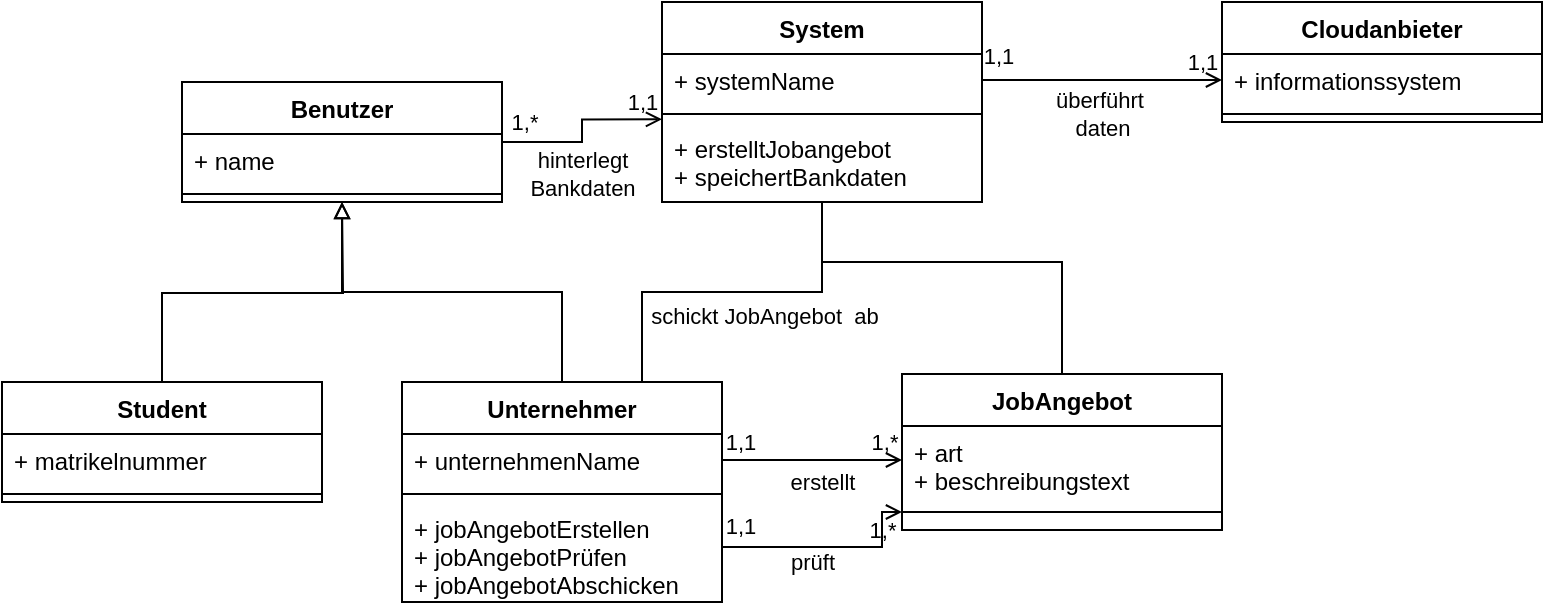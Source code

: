 <mxfile version="20.6.0" type="github"><diagram id="u-QhjEYaQTupRWK0wQxs" name="Seite-1"><mxGraphModel dx="1173" dy="627" grid="1" gridSize="10" guides="1" tooltips="1" connect="1" arrows="1" fold="1" page="1" pageScale="1" pageWidth="827" pageHeight="1169" math="0" shadow="0"><root><mxCell id="0"/><mxCell id="1" parent="0"/><mxCell id="4yqDPy3v0knVBKzFPeT7-49" style="edgeStyle=orthogonalEdgeStyle;rounded=0;orthogonalLoop=1;jettySize=auto;html=1;exitX=1;exitY=0.5;exitDx=0;exitDy=0;entryX=0;entryY=-0.033;entryDx=0;entryDy=0;entryPerimeter=0;strokeColor=default;strokeWidth=1;endArrow=open;endFill=0;" edge="1" parent="1" source="4yqDPy3v0knVBKzFPeT7-1" target="4yqDPy3v0knVBKzFPeT7-37"><mxGeometry relative="1" as="geometry"/></mxCell><mxCell id="4yqDPy3v0knVBKzFPeT7-50" value="hinterlegt &lt;br&gt;Bankdaten" style="edgeLabel;html=1;align=center;verticalAlign=middle;resizable=0;points=[];" vertex="1" connectable="0" parent="4yqDPy3v0knVBKzFPeT7-49"><mxGeometry x="-0.176" relative="1" as="geometry"><mxPoint x="2" y="16" as="offset"/></mxGeometry></mxCell><mxCell id="4yqDPy3v0knVBKzFPeT7-51" value="1,*" style="edgeLabel;html=1;align=center;verticalAlign=middle;resizable=0;points=[];" vertex="1" connectable="0" parent="4yqDPy3v0knVBKzFPeT7-49"><mxGeometry x="-0.77" y="2" relative="1" as="geometry"><mxPoint y="-8" as="offset"/></mxGeometry></mxCell><mxCell id="4yqDPy3v0knVBKzFPeT7-52" value="1,1" style="edgeLabel;html=1;align=center;verticalAlign=middle;resizable=0;points=[];labelBackgroundColor=none;" vertex="1" connectable="0" parent="4yqDPy3v0knVBKzFPeT7-49"><mxGeometry x="0.77" relative="1" as="geometry"><mxPoint y="-9" as="offset"/></mxGeometry></mxCell><mxCell id="4yqDPy3v0knVBKzFPeT7-1" value="Benutzer" style="swimlane;fontStyle=1;align=center;verticalAlign=top;childLayout=stackLayout;horizontal=1;startSize=26;horizontalStack=0;resizeParent=1;resizeParentMax=0;resizeLast=0;collapsible=1;marginBottom=0;" vertex="1" parent="1"><mxGeometry x="110" y="190" width="160" height="60" as="geometry"/></mxCell><mxCell id="4yqDPy3v0knVBKzFPeT7-2" value="+ name" style="text;strokeColor=none;fillColor=none;align=left;verticalAlign=top;spacingLeft=4;spacingRight=4;overflow=hidden;rotatable=0;points=[[0,0.5],[1,0.5]];portConstraint=eastwest;" vertex="1" parent="4yqDPy3v0knVBKzFPeT7-1"><mxGeometry y="26" width="160" height="26" as="geometry"/></mxCell><mxCell id="4yqDPy3v0knVBKzFPeT7-3" value="" style="line;strokeWidth=1;fillColor=none;align=left;verticalAlign=middle;spacingTop=-1;spacingLeft=3;spacingRight=3;rotatable=0;labelPosition=right;points=[];portConstraint=eastwest;strokeColor=inherit;" vertex="1" parent="4yqDPy3v0knVBKzFPeT7-1"><mxGeometry y="52" width="160" height="8" as="geometry"/></mxCell><mxCell id="4yqDPy3v0knVBKzFPeT7-14" style="edgeStyle=orthogonalEdgeStyle;rounded=0;orthogonalLoop=1;jettySize=auto;html=1;exitX=0.5;exitY=0;exitDx=0;exitDy=0;entryX=0.5;entryY=1;entryDx=0;entryDy=0;endArrow=block;endFill=0;" edge="1" parent="1" source="4yqDPy3v0knVBKzFPeT7-5" target="4yqDPy3v0knVBKzFPeT7-1"><mxGeometry relative="1" as="geometry"/></mxCell><mxCell id="4yqDPy3v0knVBKzFPeT7-30" style="edgeStyle=orthogonalEdgeStyle;rounded=0;orthogonalLoop=1;jettySize=auto;html=1;exitX=1;exitY=0.75;exitDx=0;exitDy=0;endArrow=open;endFill=0;" edge="1" parent="1" source="4yqDPy3v0knVBKzFPeT7-5" target="4yqDPy3v0knVBKzFPeT7-21"><mxGeometry relative="1" as="geometry"><Array as="points"><mxPoint x="460" y="423"/><mxPoint x="460" y="405"/></Array></mxGeometry></mxCell><mxCell id="4yqDPy3v0knVBKzFPeT7-31" value="prüft" style="edgeLabel;html=1;align=center;verticalAlign=middle;resizable=0;points=[];" vertex="1" connectable="0" parent="4yqDPy3v0knVBKzFPeT7-30"><mxGeometry x="-0.167" relative="1" as="geometry"><mxPoint y="7" as="offset"/></mxGeometry></mxCell><mxCell id="4yqDPy3v0knVBKzFPeT7-38" style="edgeStyle=orthogonalEdgeStyle;rounded=0;orthogonalLoop=1;jettySize=auto;html=1;exitX=0.75;exitY=0;exitDx=0;exitDy=0;entryX=0.5;entryY=1;entryDx=0;entryDy=0;entryPerimeter=0;endArrow=none;endFill=0;" edge="1" parent="1" source="4yqDPy3v0knVBKzFPeT7-5" target="4yqDPy3v0knVBKzFPeT7-37"><mxGeometry relative="1" as="geometry"/></mxCell><mxCell id="4yqDPy3v0knVBKzFPeT7-39" value="schickt JobAngebot&amp;nbsp; ab" style="edgeLabel;html=1;align=center;verticalAlign=middle;resizable=0;points=[];" vertex="1" connectable="0" parent="4yqDPy3v0knVBKzFPeT7-38"><mxGeometry x="-0.101" y="1" relative="1" as="geometry"><mxPoint x="25" y="13" as="offset"/></mxGeometry></mxCell><mxCell id="4yqDPy3v0knVBKzFPeT7-5" value="Unternehmer" style="swimlane;fontStyle=1;align=center;verticalAlign=top;childLayout=stackLayout;horizontal=1;startSize=26;horizontalStack=0;resizeParent=1;resizeParentMax=0;resizeLast=0;collapsible=1;marginBottom=0;" vertex="1" parent="1"><mxGeometry x="220" y="340" width="160" height="110" as="geometry"/></mxCell><mxCell id="4yqDPy3v0knVBKzFPeT7-6" value="+ unternehmenName" style="text;strokeColor=none;fillColor=none;align=left;verticalAlign=top;spacingLeft=4;spacingRight=4;overflow=hidden;rotatable=0;points=[[0,0.5],[1,0.5]];portConstraint=eastwest;" vertex="1" parent="4yqDPy3v0knVBKzFPeT7-5"><mxGeometry y="26" width="160" height="26" as="geometry"/></mxCell><mxCell id="4yqDPy3v0knVBKzFPeT7-7" value="" style="line;strokeWidth=1;fillColor=none;align=left;verticalAlign=middle;spacingTop=-1;spacingLeft=3;spacingRight=3;rotatable=0;labelPosition=right;points=[];portConstraint=eastwest;strokeColor=inherit;" vertex="1" parent="4yqDPy3v0knVBKzFPeT7-5"><mxGeometry y="52" width="160" height="8" as="geometry"/></mxCell><mxCell id="4yqDPy3v0knVBKzFPeT7-8" value="+ jobAngebotErstellen&#10;+ jobAngebotPrüfen&#10;+ jobAngebotAbschicken" style="text;strokeColor=none;fillColor=none;align=left;verticalAlign=top;spacingLeft=4;spacingRight=4;overflow=hidden;rotatable=0;points=[[0,0.5],[1,0.5]];portConstraint=eastwest;" vertex="1" parent="4yqDPy3v0knVBKzFPeT7-5"><mxGeometry y="60" width="160" height="50" as="geometry"/></mxCell><mxCell id="4yqDPy3v0knVBKzFPeT7-18" style="edgeStyle=orthogonalEdgeStyle;rounded=0;orthogonalLoop=1;jettySize=auto;html=1;exitX=0.5;exitY=0;exitDx=0;exitDy=0;endArrow=block;endFill=0;" edge="1" parent="1" source="4yqDPy3v0knVBKzFPeT7-15"><mxGeometry relative="1" as="geometry"><mxPoint x="190" y="250" as="targetPoint"/></mxGeometry></mxCell><mxCell id="4yqDPy3v0knVBKzFPeT7-15" value="Student" style="swimlane;fontStyle=1;align=center;verticalAlign=top;childLayout=stackLayout;horizontal=1;startSize=26;horizontalStack=0;resizeParent=1;resizeParentMax=0;resizeLast=0;collapsible=1;marginBottom=0;" vertex="1" parent="1"><mxGeometry x="20" y="340" width="160" height="60" as="geometry"/></mxCell><mxCell id="4yqDPy3v0knVBKzFPeT7-16" value="+ matrikelnummer" style="text;strokeColor=none;fillColor=none;align=left;verticalAlign=top;spacingLeft=4;spacingRight=4;overflow=hidden;rotatable=0;points=[[0,0.5],[1,0.5]];portConstraint=eastwest;" vertex="1" parent="4yqDPy3v0knVBKzFPeT7-15"><mxGeometry y="26" width="160" height="26" as="geometry"/></mxCell><mxCell id="4yqDPy3v0knVBKzFPeT7-17" value="" style="line;strokeWidth=1;fillColor=none;align=left;verticalAlign=middle;spacingTop=-1;spacingLeft=3;spacingRight=3;rotatable=0;labelPosition=right;points=[];portConstraint=eastwest;strokeColor=inherit;" vertex="1" parent="4yqDPy3v0knVBKzFPeT7-15"><mxGeometry y="52" width="160" height="8" as="geometry"/></mxCell><mxCell id="4yqDPy3v0knVBKzFPeT7-40" style="edgeStyle=orthogonalEdgeStyle;orthogonalLoop=1;jettySize=auto;html=1;exitX=0.5;exitY=0;exitDx=0;exitDy=0;endArrow=none;endFill=0;strokeWidth=1;strokeColor=default;rounded=0;" edge="1" parent="1" source="4yqDPy3v0knVBKzFPeT7-19"><mxGeometry relative="1" as="geometry"><mxPoint x="430" y="290" as="targetPoint"/><Array as="points"><mxPoint x="550" y="280"/><mxPoint x="430" y="280"/></Array></mxGeometry></mxCell><mxCell id="4yqDPy3v0knVBKzFPeT7-19" value="JobAngebot" style="swimlane;fontStyle=1;align=center;verticalAlign=top;childLayout=stackLayout;horizontal=1;startSize=26;horizontalStack=0;resizeParent=1;resizeParentMax=0;resizeLast=0;collapsible=1;marginBottom=0;" vertex="1" parent="1"><mxGeometry x="470" y="336" width="160" height="78" as="geometry"/></mxCell><mxCell id="4yqDPy3v0knVBKzFPeT7-20" value="+ art&#10;+ beschreibungstext" style="text;strokeColor=none;fillColor=none;align=left;verticalAlign=top;spacingLeft=4;spacingRight=4;overflow=hidden;rotatable=0;points=[[0,0.5],[1,0.5]];portConstraint=eastwest;" vertex="1" parent="4yqDPy3v0knVBKzFPeT7-19"><mxGeometry y="26" width="160" height="34" as="geometry"/></mxCell><mxCell id="4yqDPy3v0knVBKzFPeT7-21" value="" style="line;strokeWidth=1;fillColor=none;align=left;verticalAlign=middle;spacingTop=-1;spacingLeft=3;spacingRight=3;rotatable=0;labelPosition=right;points=[];portConstraint=eastwest;strokeColor=inherit;" vertex="1" parent="4yqDPy3v0knVBKzFPeT7-19"><mxGeometry y="60" width="160" height="18" as="geometry"/></mxCell><mxCell id="4yqDPy3v0knVBKzFPeT7-27" value="erstellt" style="edgeStyle=orthogonalEdgeStyle;rounded=0;orthogonalLoop=1;jettySize=auto;html=1;exitX=1;exitY=0.5;exitDx=0;exitDy=0;entryX=0;entryY=0.5;entryDx=0;entryDy=0;endArrow=open;endFill=0;" edge="1" parent="1" source="4yqDPy3v0knVBKzFPeT7-6" target="4yqDPy3v0knVBKzFPeT7-20"><mxGeometry x="0.111" y="-11" relative="1" as="geometry"><mxPoint as="offset"/></mxGeometry></mxCell><mxCell id="4yqDPy3v0knVBKzFPeT7-28" value="1,1" style="edgeLabel;html=1;align=center;verticalAlign=middle;resizable=0;points=[];" vertex="1" connectable="0" parent="4yqDPy3v0knVBKzFPeT7-27"><mxGeometry x="-0.815" relative="1" as="geometry"><mxPoint y="-9" as="offset"/></mxGeometry></mxCell><mxCell id="4yqDPy3v0knVBKzFPeT7-29" value="1,*" style="edgeLabel;html=1;align=center;verticalAlign=middle;resizable=0;points=[];labelBackgroundColor=none;" vertex="1" connectable="0" parent="4yqDPy3v0knVBKzFPeT7-27"><mxGeometry x="0.815" y="1" relative="1" as="geometry"><mxPoint x="-1" y="-8" as="offset"/></mxGeometry></mxCell><mxCell id="4yqDPy3v0knVBKzFPeT7-32" value="1,1" style="edgeLabel;html=1;align=center;verticalAlign=middle;resizable=0;points=[];" vertex="1" connectable="0" parent="1"><mxGeometry x="410.001" y="375" as="geometry"><mxPoint x="-21" y="37" as="offset"/></mxGeometry></mxCell><mxCell id="4yqDPy3v0knVBKzFPeT7-33" value="1,*" style="edgeLabel;html=1;align=center;verticalAlign=middle;resizable=0;points=[];labelBackgroundColor=none;" vertex="1" connectable="0" parent="1"><mxGeometry x="459.999" y="414" as="geometry"/></mxCell><mxCell id="4yqDPy3v0knVBKzFPeT7-34" value="System" style="swimlane;fontStyle=1;align=center;verticalAlign=top;childLayout=stackLayout;horizontal=1;startSize=26;horizontalStack=0;resizeParent=1;resizeParentMax=0;resizeLast=0;collapsible=1;marginBottom=0;labelBackgroundColor=none;" vertex="1" parent="1"><mxGeometry x="350" y="150" width="160" height="100" as="geometry"/></mxCell><mxCell id="4yqDPy3v0knVBKzFPeT7-35" value="+ systemName" style="text;strokeColor=none;fillColor=none;align=left;verticalAlign=top;spacingLeft=4;spacingRight=4;overflow=hidden;rotatable=0;points=[[0,0.5],[1,0.5]];portConstraint=eastwest;labelBackgroundColor=none;" vertex="1" parent="4yqDPy3v0knVBKzFPeT7-34"><mxGeometry y="26" width="160" height="26" as="geometry"/></mxCell><mxCell id="4yqDPy3v0knVBKzFPeT7-36" value="" style="line;strokeWidth=1;fillColor=none;align=left;verticalAlign=middle;spacingTop=-1;spacingLeft=3;spacingRight=3;rotatable=0;labelPosition=right;points=[];portConstraint=eastwest;strokeColor=inherit;labelBackgroundColor=none;" vertex="1" parent="4yqDPy3v0knVBKzFPeT7-34"><mxGeometry y="52" width="160" height="8" as="geometry"/></mxCell><mxCell id="4yqDPy3v0knVBKzFPeT7-37" value="+ erstelltJobangebot&#10;+ speichertBankdaten" style="text;strokeColor=none;fillColor=none;align=left;verticalAlign=top;spacingLeft=4;spacingRight=4;overflow=hidden;rotatable=0;points=[[0,0.5],[1,0.5]];portConstraint=eastwest;labelBackgroundColor=none;" vertex="1" parent="4yqDPy3v0knVBKzFPeT7-34"><mxGeometry y="60" width="160" height="40" as="geometry"/></mxCell><mxCell id="4yqDPy3v0knVBKzFPeT7-41" value="Cloudanbieter" style="swimlane;fontStyle=1;align=center;verticalAlign=top;childLayout=stackLayout;horizontal=1;startSize=26;horizontalStack=0;resizeParent=1;resizeParentMax=0;resizeLast=0;collapsible=1;marginBottom=0;labelBackgroundColor=none;" vertex="1" parent="1"><mxGeometry x="630" y="150" width="160" height="60" as="geometry"/></mxCell><mxCell id="4yqDPy3v0knVBKzFPeT7-42" value="+ informationssystem" style="text;strokeColor=none;fillColor=none;align=left;verticalAlign=top;spacingLeft=4;spacingRight=4;overflow=hidden;rotatable=0;points=[[0,0.5],[1,0.5]];portConstraint=eastwest;labelBackgroundColor=none;" vertex="1" parent="4yqDPy3v0knVBKzFPeT7-41"><mxGeometry y="26" width="160" height="26" as="geometry"/></mxCell><mxCell id="4yqDPy3v0knVBKzFPeT7-43" value="" style="line;strokeWidth=1;fillColor=none;align=left;verticalAlign=middle;spacingTop=-1;spacingLeft=3;spacingRight=3;rotatable=0;labelPosition=right;points=[];portConstraint=eastwest;strokeColor=inherit;labelBackgroundColor=none;" vertex="1" parent="4yqDPy3v0knVBKzFPeT7-41"><mxGeometry y="52" width="160" height="8" as="geometry"/></mxCell><mxCell id="4yqDPy3v0knVBKzFPeT7-45" style="edgeStyle=orthogonalEdgeStyle;rounded=0;orthogonalLoop=1;jettySize=auto;html=1;exitX=1;exitY=0.5;exitDx=0;exitDy=0;entryX=0;entryY=0.5;entryDx=0;entryDy=0;strokeColor=default;strokeWidth=1;endArrow=open;endFill=0;" edge="1" parent="1" source="4yqDPy3v0knVBKzFPeT7-35" target="4yqDPy3v0knVBKzFPeT7-42"><mxGeometry relative="1" as="geometry"/></mxCell><mxCell id="4yqDPy3v0knVBKzFPeT7-46" value="überführt&amp;nbsp;&lt;br&gt;daten" style="edgeLabel;html=1;align=center;verticalAlign=middle;resizable=0;points=[];" vertex="1" connectable="0" parent="4yqDPy3v0knVBKzFPeT7-45"><mxGeometry x="0.151" y="1" relative="1" as="geometry"><mxPoint x="-9" y="18" as="offset"/></mxGeometry></mxCell><mxCell id="4yqDPy3v0knVBKzFPeT7-47" value="1,1" style="edgeLabel;html=1;align=center;verticalAlign=middle;resizable=0;points=[];" vertex="1" connectable="0" parent="1"><mxGeometry x="398.571" y="380" as="geometry"><mxPoint x="119" y="-203" as="offset"/></mxGeometry></mxCell><mxCell id="4yqDPy3v0knVBKzFPeT7-48" value="1,1" style="edgeLabel;html=1;align=center;verticalAlign=middle;resizable=0;points=[];labelBackgroundColor=none;" vertex="1" connectable="0" parent="1"><mxGeometry x="408.571" y="390" as="geometry"><mxPoint x="211" y="-210" as="offset"/></mxGeometry></mxCell></root></mxGraphModel></diagram></mxfile>